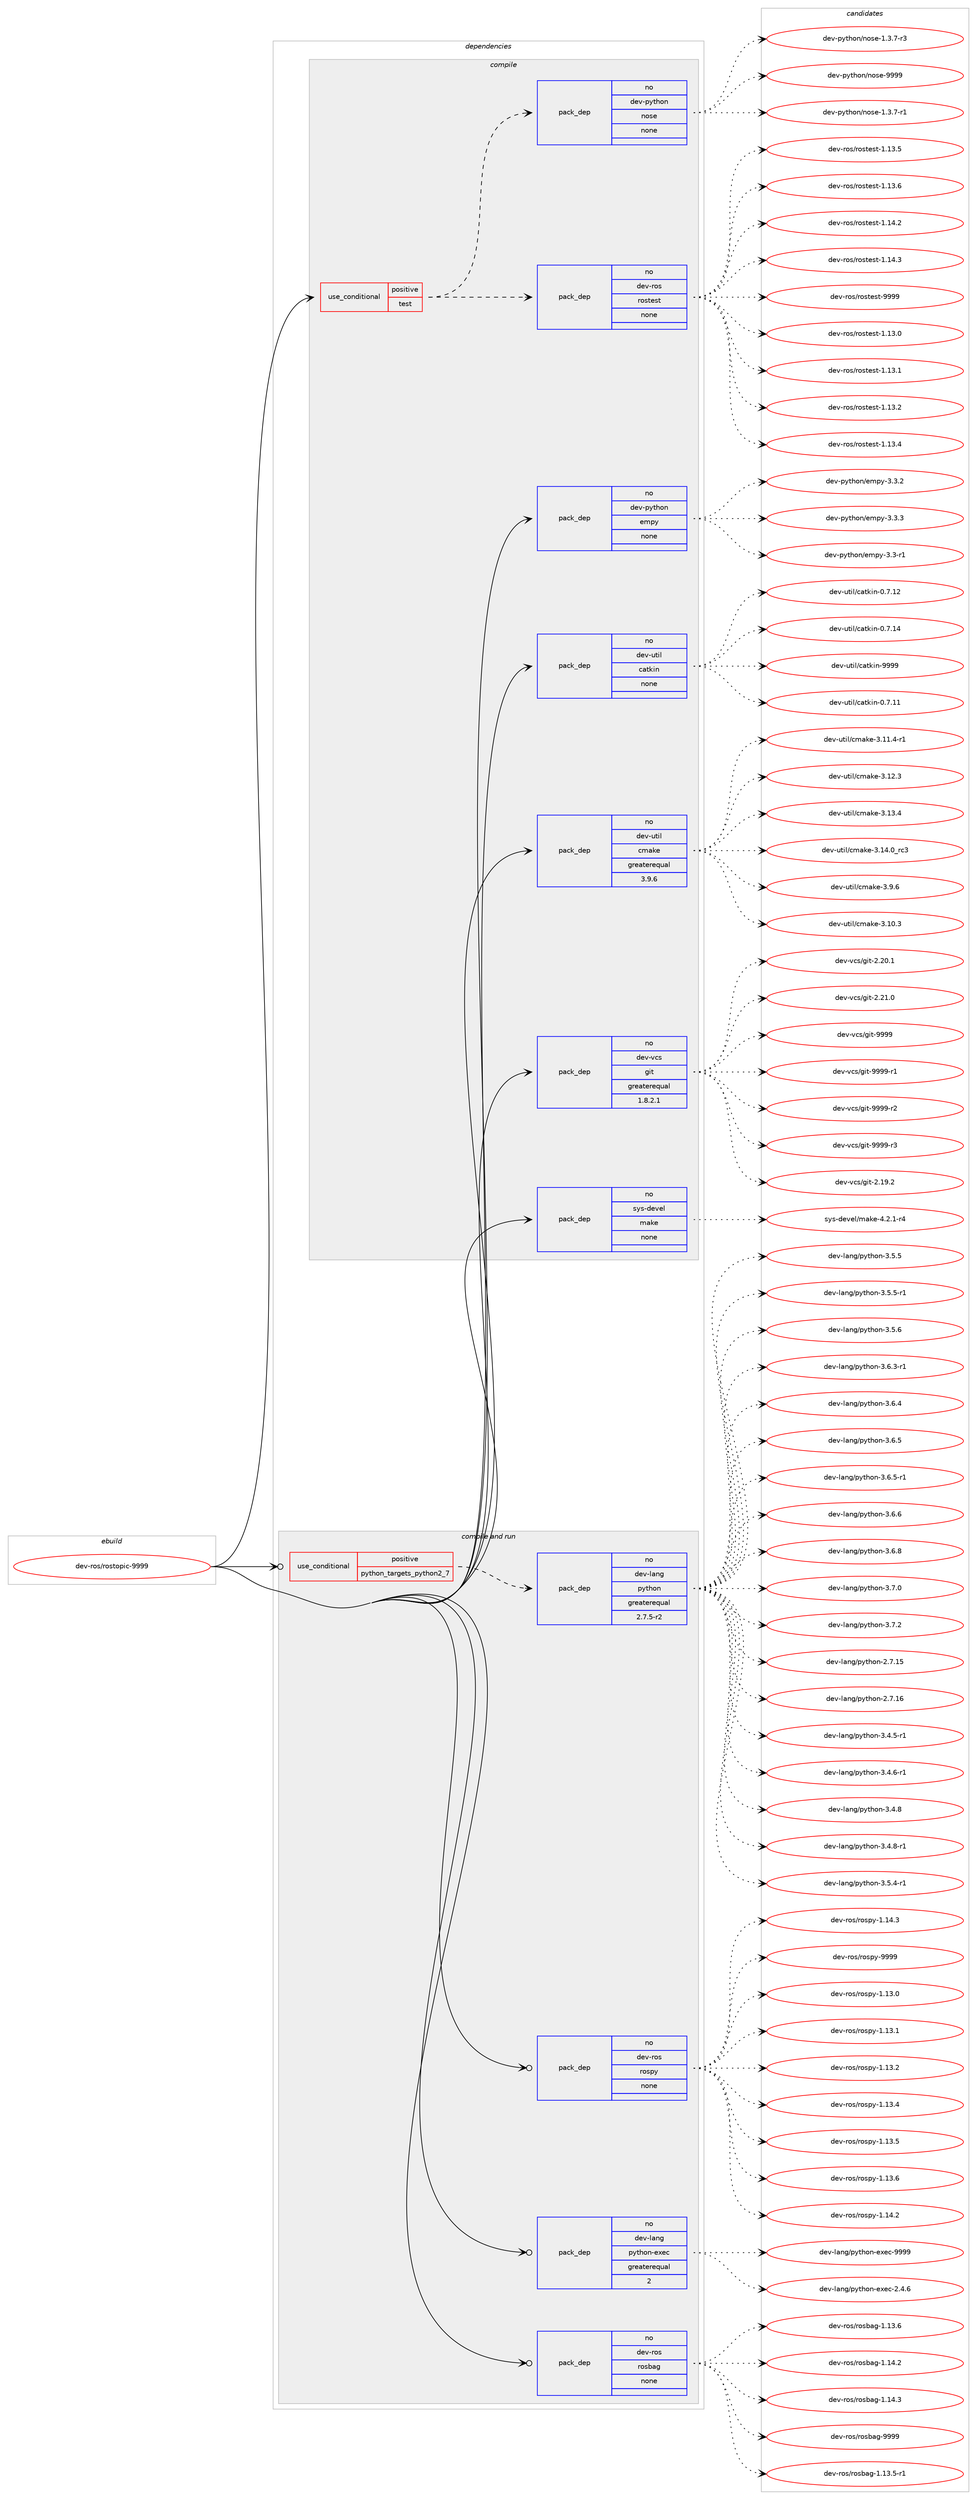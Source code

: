 digraph prolog {

# *************
# Graph options
# *************

newrank=true;
concentrate=true;
compound=true;
graph [rankdir=LR,fontname=Helvetica,fontsize=10,ranksep=1.5];#, ranksep=2.5, nodesep=0.2];
edge  [arrowhead=vee];
node  [fontname=Helvetica,fontsize=10];

# **********
# The ebuild
# **********

subgraph cluster_leftcol {
color=gray;
rank=same;
label=<<i>ebuild</i>>;
id [label="dev-ros/rostopic-9999", color=red, width=4, href="../dev-ros/rostopic-9999.svg"];
}

# ****************
# The dependencies
# ****************

subgraph cluster_midcol {
color=gray;
label=<<i>dependencies</i>>;
subgraph cluster_compile {
fillcolor="#eeeeee";
style=filled;
label=<<i>compile</i>>;
subgraph cond390431 {
dependency1468663 [label=<<TABLE BORDER="0" CELLBORDER="1" CELLSPACING="0" CELLPADDING="4"><TR><TD ROWSPAN="3" CELLPADDING="10">use_conditional</TD></TR><TR><TD>positive</TD></TR><TR><TD>test</TD></TR></TABLE>>, shape=none, color=red];
subgraph pack1054842 {
dependency1468664 [label=<<TABLE BORDER="0" CELLBORDER="1" CELLSPACING="0" CELLPADDING="4" WIDTH="220"><TR><TD ROWSPAN="6" CELLPADDING="30">pack_dep</TD></TR><TR><TD WIDTH="110">no</TD></TR><TR><TD>dev-ros</TD></TR><TR><TD>rostest</TD></TR><TR><TD>none</TD></TR><TR><TD></TD></TR></TABLE>>, shape=none, color=blue];
}
dependency1468663:e -> dependency1468664:w [weight=20,style="dashed",arrowhead="vee"];
subgraph pack1054843 {
dependency1468665 [label=<<TABLE BORDER="0" CELLBORDER="1" CELLSPACING="0" CELLPADDING="4" WIDTH="220"><TR><TD ROWSPAN="6" CELLPADDING="30">pack_dep</TD></TR><TR><TD WIDTH="110">no</TD></TR><TR><TD>dev-python</TD></TR><TR><TD>nose</TD></TR><TR><TD>none</TD></TR><TR><TD></TD></TR></TABLE>>, shape=none, color=blue];
}
dependency1468663:e -> dependency1468665:w [weight=20,style="dashed",arrowhead="vee"];
}
id:e -> dependency1468663:w [weight=20,style="solid",arrowhead="vee"];
subgraph pack1054844 {
dependency1468666 [label=<<TABLE BORDER="0" CELLBORDER="1" CELLSPACING="0" CELLPADDING="4" WIDTH="220"><TR><TD ROWSPAN="6" CELLPADDING="30">pack_dep</TD></TR><TR><TD WIDTH="110">no</TD></TR><TR><TD>dev-python</TD></TR><TR><TD>empy</TD></TR><TR><TD>none</TD></TR><TR><TD></TD></TR></TABLE>>, shape=none, color=blue];
}
id:e -> dependency1468666:w [weight=20,style="solid",arrowhead="vee"];
subgraph pack1054845 {
dependency1468667 [label=<<TABLE BORDER="0" CELLBORDER="1" CELLSPACING="0" CELLPADDING="4" WIDTH="220"><TR><TD ROWSPAN="6" CELLPADDING="30">pack_dep</TD></TR><TR><TD WIDTH="110">no</TD></TR><TR><TD>dev-util</TD></TR><TR><TD>catkin</TD></TR><TR><TD>none</TD></TR><TR><TD></TD></TR></TABLE>>, shape=none, color=blue];
}
id:e -> dependency1468667:w [weight=20,style="solid",arrowhead="vee"];
subgraph pack1054846 {
dependency1468668 [label=<<TABLE BORDER="0" CELLBORDER="1" CELLSPACING="0" CELLPADDING="4" WIDTH="220"><TR><TD ROWSPAN="6" CELLPADDING="30">pack_dep</TD></TR><TR><TD WIDTH="110">no</TD></TR><TR><TD>dev-util</TD></TR><TR><TD>cmake</TD></TR><TR><TD>greaterequal</TD></TR><TR><TD>3.9.6</TD></TR></TABLE>>, shape=none, color=blue];
}
id:e -> dependency1468668:w [weight=20,style="solid",arrowhead="vee"];
subgraph pack1054847 {
dependency1468669 [label=<<TABLE BORDER="0" CELLBORDER="1" CELLSPACING="0" CELLPADDING="4" WIDTH="220"><TR><TD ROWSPAN="6" CELLPADDING="30">pack_dep</TD></TR><TR><TD WIDTH="110">no</TD></TR><TR><TD>dev-vcs</TD></TR><TR><TD>git</TD></TR><TR><TD>greaterequal</TD></TR><TR><TD>1.8.2.1</TD></TR></TABLE>>, shape=none, color=blue];
}
id:e -> dependency1468669:w [weight=20,style="solid",arrowhead="vee"];
subgraph pack1054848 {
dependency1468670 [label=<<TABLE BORDER="0" CELLBORDER="1" CELLSPACING="0" CELLPADDING="4" WIDTH="220"><TR><TD ROWSPAN="6" CELLPADDING="30">pack_dep</TD></TR><TR><TD WIDTH="110">no</TD></TR><TR><TD>sys-devel</TD></TR><TR><TD>make</TD></TR><TR><TD>none</TD></TR><TR><TD></TD></TR></TABLE>>, shape=none, color=blue];
}
id:e -> dependency1468670:w [weight=20,style="solid",arrowhead="vee"];
}
subgraph cluster_compileandrun {
fillcolor="#eeeeee";
style=filled;
label=<<i>compile and run</i>>;
subgraph cond390432 {
dependency1468671 [label=<<TABLE BORDER="0" CELLBORDER="1" CELLSPACING="0" CELLPADDING="4"><TR><TD ROWSPAN="3" CELLPADDING="10">use_conditional</TD></TR><TR><TD>positive</TD></TR><TR><TD>python_targets_python2_7</TD></TR></TABLE>>, shape=none, color=red];
subgraph pack1054849 {
dependency1468672 [label=<<TABLE BORDER="0" CELLBORDER="1" CELLSPACING="0" CELLPADDING="4" WIDTH="220"><TR><TD ROWSPAN="6" CELLPADDING="30">pack_dep</TD></TR><TR><TD WIDTH="110">no</TD></TR><TR><TD>dev-lang</TD></TR><TR><TD>python</TD></TR><TR><TD>greaterequal</TD></TR><TR><TD>2.7.5-r2</TD></TR></TABLE>>, shape=none, color=blue];
}
dependency1468671:e -> dependency1468672:w [weight=20,style="dashed",arrowhead="vee"];
}
id:e -> dependency1468671:w [weight=20,style="solid",arrowhead="odotvee"];
subgraph pack1054850 {
dependency1468673 [label=<<TABLE BORDER="0" CELLBORDER="1" CELLSPACING="0" CELLPADDING="4" WIDTH="220"><TR><TD ROWSPAN="6" CELLPADDING="30">pack_dep</TD></TR><TR><TD WIDTH="110">no</TD></TR><TR><TD>dev-lang</TD></TR><TR><TD>python-exec</TD></TR><TR><TD>greaterequal</TD></TR><TR><TD>2</TD></TR></TABLE>>, shape=none, color=blue];
}
id:e -> dependency1468673:w [weight=20,style="solid",arrowhead="odotvee"];
subgraph pack1054851 {
dependency1468674 [label=<<TABLE BORDER="0" CELLBORDER="1" CELLSPACING="0" CELLPADDING="4" WIDTH="220"><TR><TD ROWSPAN="6" CELLPADDING="30">pack_dep</TD></TR><TR><TD WIDTH="110">no</TD></TR><TR><TD>dev-ros</TD></TR><TR><TD>rosbag</TD></TR><TR><TD>none</TD></TR><TR><TD></TD></TR></TABLE>>, shape=none, color=blue];
}
id:e -> dependency1468674:w [weight=20,style="solid",arrowhead="odotvee"];
subgraph pack1054852 {
dependency1468675 [label=<<TABLE BORDER="0" CELLBORDER="1" CELLSPACING="0" CELLPADDING="4" WIDTH="220"><TR><TD ROWSPAN="6" CELLPADDING="30">pack_dep</TD></TR><TR><TD WIDTH="110">no</TD></TR><TR><TD>dev-ros</TD></TR><TR><TD>rospy</TD></TR><TR><TD>none</TD></TR><TR><TD></TD></TR></TABLE>>, shape=none, color=blue];
}
id:e -> dependency1468675:w [weight=20,style="solid",arrowhead="odotvee"];
}
subgraph cluster_run {
fillcolor="#eeeeee";
style=filled;
label=<<i>run</i>>;
}
}

# **************
# The candidates
# **************

subgraph cluster_choices {
rank=same;
color=gray;
label=<<i>candidates</i>>;

subgraph choice1054842 {
color=black;
nodesep=1;
choice100101118451141111154711411111511610111511645494649514648 [label="dev-ros/rostest-1.13.0", color=red, width=4,href="../dev-ros/rostest-1.13.0.svg"];
choice100101118451141111154711411111511610111511645494649514649 [label="dev-ros/rostest-1.13.1", color=red, width=4,href="../dev-ros/rostest-1.13.1.svg"];
choice100101118451141111154711411111511610111511645494649514650 [label="dev-ros/rostest-1.13.2", color=red, width=4,href="../dev-ros/rostest-1.13.2.svg"];
choice100101118451141111154711411111511610111511645494649514652 [label="dev-ros/rostest-1.13.4", color=red, width=4,href="../dev-ros/rostest-1.13.4.svg"];
choice100101118451141111154711411111511610111511645494649514653 [label="dev-ros/rostest-1.13.5", color=red, width=4,href="../dev-ros/rostest-1.13.5.svg"];
choice100101118451141111154711411111511610111511645494649514654 [label="dev-ros/rostest-1.13.6", color=red, width=4,href="../dev-ros/rostest-1.13.6.svg"];
choice100101118451141111154711411111511610111511645494649524650 [label="dev-ros/rostest-1.14.2", color=red, width=4,href="../dev-ros/rostest-1.14.2.svg"];
choice100101118451141111154711411111511610111511645494649524651 [label="dev-ros/rostest-1.14.3", color=red, width=4,href="../dev-ros/rostest-1.14.3.svg"];
choice10010111845114111115471141111151161011151164557575757 [label="dev-ros/rostest-9999", color=red, width=4,href="../dev-ros/rostest-9999.svg"];
dependency1468664:e -> choice100101118451141111154711411111511610111511645494649514648:w [style=dotted,weight="100"];
dependency1468664:e -> choice100101118451141111154711411111511610111511645494649514649:w [style=dotted,weight="100"];
dependency1468664:e -> choice100101118451141111154711411111511610111511645494649514650:w [style=dotted,weight="100"];
dependency1468664:e -> choice100101118451141111154711411111511610111511645494649514652:w [style=dotted,weight="100"];
dependency1468664:e -> choice100101118451141111154711411111511610111511645494649514653:w [style=dotted,weight="100"];
dependency1468664:e -> choice100101118451141111154711411111511610111511645494649514654:w [style=dotted,weight="100"];
dependency1468664:e -> choice100101118451141111154711411111511610111511645494649524650:w [style=dotted,weight="100"];
dependency1468664:e -> choice100101118451141111154711411111511610111511645494649524651:w [style=dotted,weight="100"];
dependency1468664:e -> choice10010111845114111115471141111151161011151164557575757:w [style=dotted,weight="100"];
}
subgraph choice1054843 {
color=black;
nodesep=1;
choice10010111845112121116104111110471101111151014549465146554511449 [label="dev-python/nose-1.3.7-r1", color=red, width=4,href="../dev-python/nose-1.3.7-r1.svg"];
choice10010111845112121116104111110471101111151014549465146554511451 [label="dev-python/nose-1.3.7-r3", color=red, width=4,href="../dev-python/nose-1.3.7-r3.svg"];
choice10010111845112121116104111110471101111151014557575757 [label="dev-python/nose-9999", color=red, width=4,href="../dev-python/nose-9999.svg"];
dependency1468665:e -> choice10010111845112121116104111110471101111151014549465146554511449:w [style=dotted,weight="100"];
dependency1468665:e -> choice10010111845112121116104111110471101111151014549465146554511451:w [style=dotted,weight="100"];
dependency1468665:e -> choice10010111845112121116104111110471101111151014557575757:w [style=dotted,weight="100"];
}
subgraph choice1054844 {
color=black;
nodesep=1;
choice1001011184511212111610411111047101109112121455146514511449 [label="dev-python/empy-3.3-r1", color=red, width=4,href="../dev-python/empy-3.3-r1.svg"];
choice1001011184511212111610411111047101109112121455146514650 [label="dev-python/empy-3.3.2", color=red, width=4,href="../dev-python/empy-3.3.2.svg"];
choice1001011184511212111610411111047101109112121455146514651 [label="dev-python/empy-3.3.3", color=red, width=4,href="../dev-python/empy-3.3.3.svg"];
dependency1468666:e -> choice1001011184511212111610411111047101109112121455146514511449:w [style=dotted,weight="100"];
dependency1468666:e -> choice1001011184511212111610411111047101109112121455146514650:w [style=dotted,weight="100"];
dependency1468666:e -> choice1001011184511212111610411111047101109112121455146514651:w [style=dotted,weight="100"];
}
subgraph choice1054845 {
color=black;
nodesep=1;
choice1001011184511711610510847999711610710511045484655464949 [label="dev-util/catkin-0.7.11", color=red, width=4,href="../dev-util/catkin-0.7.11.svg"];
choice1001011184511711610510847999711610710511045484655464950 [label="dev-util/catkin-0.7.12", color=red, width=4,href="../dev-util/catkin-0.7.12.svg"];
choice1001011184511711610510847999711610710511045484655464952 [label="dev-util/catkin-0.7.14", color=red, width=4,href="../dev-util/catkin-0.7.14.svg"];
choice100101118451171161051084799971161071051104557575757 [label="dev-util/catkin-9999", color=red, width=4,href="../dev-util/catkin-9999.svg"];
dependency1468667:e -> choice1001011184511711610510847999711610710511045484655464949:w [style=dotted,weight="100"];
dependency1468667:e -> choice1001011184511711610510847999711610710511045484655464950:w [style=dotted,weight="100"];
dependency1468667:e -> choice1001011184511711610510847999711610710511045484655464952:w [style=dotted,weight="100"];
dependency1468667:e -> choice100101118451171161051084799971161071051104557575757:w [style=dotted,weight="100"];
}
subgraph choice1054846 {
color=black;
nodesep=1;
choice1001011184511711610510847991099710710145514649484651 [label="dev-util/cmake-3.10.3", color=red, width=4,href="../dev-util/cmake-3.10.3.svg"];
choice10010111845117116105108479910997107101455146494946524511449 [label="dev-util/cmake-3.11.4-r1", color=red, width=4,href="../dev-util/cmake-3.11.4-r1.svg"];
choice1001011184511711610510847991099710710145514649504651 [label="dev-util/cmake-3.12.3", color=red, width=4,href="../dev-util/cmake-3.12.3.svg"];
choice1001011184511711610510847991099710710145514649514652 [label="dev-util/cmake-3.13.4", color=red, width=4,href="../dev-util/cmake-3.13.4.svg"];
choice1001011184511711610510847991099710710145514649524648951149951 [label="dev-util/cmake-3.14.0_rc3", color=red, width=4,href="../dev-util/cmake-3.14.0_rc3.svg"];
choice10010111845117116105108479910997107101455146574654 [label="dev-util/cmake-3.9.6", color=red, width=4,href="../dev-util/cmake-3.9.6.svg"];
dependency1468668:e -> choice1001011184511711610510847991099710710145514649484651:w [style=dotted,weight="100"];
dependency1468668:e -> choice10010111845117116105108479910997107101455146494946524511449:w [style=dotted,weight="100"];
dependency1468668:e -> choice1001011184511711610510847991099710710145514649504651:w [style=dotted,weight="100"];
dependency1468668:e -> choice1001011184511711610510847991099710710145514649514652:w [style=dotted,weight="100"];
dependency1468668:e -> choice1001011184511711610510847991099710710145514649524648951149951:w [style=dotted,weight="100"];
dependency1468668:e -> choice10010111845117116105108479910997107101455146574654:w [style=dotted,weight="100"];
}
subgraph choice1054847 {
color=black;
nodesep=1;
choice10010111845118991154710310511645504649574650 [label="dev-vcs/git-2.19.2", color=red, width=4,href="../dev-vcs/git-2.19.2.svg"];
choice10010111845118991154710310511645504650484649 [label="dev-vcs/git-2.20.1", color=red, width=4,href="../dev-vcs/git-2.20.1.svg"];
choice10010111845118991154710310511645504650494648 [label="dev-vcs/git-2.21.0", color=red, width=4,href="../dev-vcs/git-2.21.0.svg"];
choice1001011184511899115471031051164557575757 [label="dev-vcs/git-9999", color=red, width=4,href="../dev-vcs/git-9999.svg"];
choice10010111845118991154710310511645575757574511449 [label="dev-vcs/git-9999-r1", color=red, width=4,href="../dev-vcs/git-9999-r1.svg"];
choice10010111845118991154710310511645575757574511450 [label="dev-vcs/git-9999-r2", color=red, width=4,href="../dev-vcs/git-9999-r2.svg"];
choice10010111845118991154710310511645575757574511451 [label="dev-vcs/git-9999-r3", color=red, width=4,href="../dev-vcs/git-9999-r3.svg"];
dependency1468669:e -> choice10010111845118991154710310511645504649574650:w [style=dotted,weight="100"];
dependency1468669:e -> choice10010111845118991154710310511645504650484649:w [style=dotted,weight="100"];
dependency1468669:e -> choice10010111845118991154710310511645504650494648:w [style=dotted,weight="100"];
dependency1468669:e -> choice1001011184511899115471031051164557575757:w [style=dotted,weight="100"];
dependency1468669:e -> choice10010111845118991154710310511645575757574511449:w [style=dotted,weight="100"];
dependency1468669:e -> choice10010111845118991154710310511645575757574511450:w [style=dotted,weight="100"];
dependency1468669:e -> choice10010111845118991154710310511645575757574511451:w [style=dotted,weight="100"];
}
subgraph choice1054848 {
color=black;
nodesep=1;
choice1151211154510010111810110847109971071014552465046494511452 [label="sys-devel/make-4.2.1-r4", color=red, width=4,href="../sys-devel/make-4.2.1-r4.svg"];
dependency1468670:e -> choice1151211154510010111810110847109971071014552465046494511452:w [style=dotted,weight="100"];
}
subgraph choice1054849 {
color=black;
nodesep=1;
choice10010111845108971101034711212111610411111045504655464953 [label="dev-lang/python-2.7.15", color=red, width=4,href="../dev-lang/python-2.7.15.svg"];
choice10010111845108971101034711212111610411111045504655464954 [label="dev-lang/python-2.7.16", color=red, width=4,href="../dev-lang/python-2.7.16.svg"];
choice1001011184510897110103471121211161041111104551465246534511449 [label="dev-lang/python-3.4.5-r1", color=red, width=4,href="../dev-lang/python-3.4.5-r1.svg"];
choice1001011184510897110103471121211161041111104551465246544511449 [label="dev-lang/python-3.4.6-r1", color=red, width=4,href="../dev-lang/python-3.4.6-r1.svg"];
choice100101118451089711010347112121116104111110455146524656 [label="dev-lang/python-3.4.8", color=red, width=4,href="../dev-lang/python-3.4.8.svg"];
choice1001011184510897110103471121211161041111104551465246564511449 [label="dev-lang/python-3.4.8-r1", color=red, width=4,href="../dev-lang/python-3.4.8-r1.svg"];
choice1001011184510897110103471121211161041111104551465346524511449 [label="dev-lang/python-3.5.4-r1", color=red, width=4,href="../dev-lang/python-3.5.4-r1.svg"];
choice100101118451089711010347112121116104111110455146534653 [label="dev-lang/python-3.5.5", color=red, width=4,href="../dev-lang/python-3.5.5.svg"];
choice1001011184510897110103471121211161041111104551465346534511449 [label="dev-lang/python-3.5.5-r1", color=red, width=4,href="../dev-lang/python-3.5.5-r1.svg"];
choice100101118451089711010347112121116104111110455146534654 [label="dev-lang/python-3.5.6", color=red, width=4,href="../dev-lang/python-3.5.6.svg"];
choice1001011184510897110103471121211161041111104551465446514511449 [label="dev-lang/python-3.6.3-r1", color=red, width=4,href="../dev-lang/python-3.6.3-r1.svg"];
choice100101118451089711010347112121116104111110455146544652 [label="dev-lang/python-3.6.4", color=red, width=4,href="../dev-lang/python-3.6.4.svg"];
choice100101118451089711010347112121116104111110455146544653 [label="dev-lang/python-3.6.5", color=red, width=4,href="../dev-lang/python-3.6.5.svg"];
choice1001011184510897110103471121211161041111104551465446534511449 [label="dev-lang/python-3.6.5-r1", color=red, width=4,href="../dev-lang/python-3.6.5-r1.svg"];
choice100101118451089711010347112121116104111110455146544654 [label="dev-lang/python-3.6.6", color=red, width=4,href="../dev-lang/python-3.6.6.svg"];
choice100101118451089711010347112121116104111110455146544656 [label="dev-lang/python-3.6.8", color=red, width=4,href="../dev-lang/python-3.6.8.svg"];
choice100101118451089711010347112121116104111110455146554648 [label="dev-lang/python-3.7.0", color=red, width=4,href="../dev-lang/python-3.7.0.svg"];
choice100101118451089711010347112121116104111110455146554650 [label="dev-lang/python-3.7.2", color=red, width=4,href="../dev-lang/python-3.7.2.svg"];
dependency1468672:e -> choice10010111845108971101034711212111610411111045504655464953:w [style=dotted,weight="100"];
dependency1468672:e -> choice10010111845108971101034711212111610411111045504655464954:w [style=dotted,weight="100"];
dependency1468672:e -> choice1001011184510897110103471121211161041111104551465246534511449:w [style=dotted,weight="100"];
dependency1468672:e -> choice1001011184510897110103471121211161041111104551465246544511449:w [style=dotted,weight="100"];
dependency1468672:e -> choice100101118451089711010347112121116104111110455146524656:w [style=dotted,weight="100"];
dependency1468672:e -> choice1001011184510897110103471121211161041111104551465246564511449:w [style=dotted,weight="100"];
dependency1468672:e -> choice1001011184510897110103471121211161041111104551465346524511449:w [style=dotted,weight="100"];
dependency1468672:e -> choice100101118451089711010347112121116104111110455146534653:w [style=dotted,weight="100"];
dependency1468672:e -> choice1001011184510897110103471121211161041111104551465346534511449:w [style=dotted,weight="100"];
dependency1468672:e -> choice100101118451089711010347112121116104111110455146534654:w [style=dotted,weight="100"];
dependency1468672:e -> choice1001011184510897110103471121211161041111104551465446514511449:w [style=dotted,weight="100"];
dependency1468672:e -> choice100101118451089711010347112121116104111110455146544652:w [style=dotted,weight="100"];
dependency1468672:e -> choice100101118451089711010347112121116104111110455146544653:w [style=dotted,weight="100"];
dependency1468672:e -> choice1001011184510897110103471121211161041111104551465446534511449:w [style=dotted,weight="100"];
dependency1468672:e -> choice100101118451089711010347112121116104111110455146544654:w [style=dotted,weight="100"];
dependency1468672:e -> choice100101118451089711010347112121116104111110455146544656:w [style=dotted,weight="100"];
dependency1468672:e -> choice100101118451089711010347112121116104111110455146554648:w [style=dotted,weight="100"];
dependency1468672:e -> choice100101118451089711010347112121116104111110455146554650:w [style=dotted,weight="100"];
}
subgraph choice1054850 {
color=black;
nodesep=1;
choice1001011184510897110103471121211161041111104510112010199455046524654 [label="dev-lang/python-exec-2.4.6", color=red, width=4,href="../dev-lang/python-exec-2.4.6.svg"];
choice10010111845108971101034711212111610411111045101120101994557575757 [label="dev-lang/python-exec-9999", color=red, width=4,href="../dev-lang/python-exec-9999.svg"];
dependency1468673:e -> choice1001011184510897110103471121211161041111104510112010199455046524654:w [style=dotted,weight="100"];
dependency1468673:e -> choice10010111845108971101034711212111610411111045101120101994557575757:w [style=dotted,weight="100"];
}
subgraph choice1054851 {
color=black;
nodesep=1;
choice10010111845114111115471141111159897103454946495146534511449 [label="dev-ros/rosbag-1.13.5-r1", color=red, width=4,href="../dev-ros/rosbag-1.13.5-r1.svg"];
choice1001011184511411111547114111115989710345494649514654 [label="dev-ros/rosbag-1.13.6", color=red, width=4,href="../dev-ros/rosbag-1.13.6.svg"];
choice1001011184511411111547114111115989710345494649524650 [label="dev-ros/rosbag-1.14.2", color=red, width=4,href="../dev-ros/rosbag-1.14.2.svg"];
choice1001011184511411111547114111115989710345494649524651 [label="dev-ros/rosbag-1.14.3", color=red, width=4,href="../dev-ros/rosbag-1.14.3.svg"];
choice100101118451141111154711411111598971034557575757 [label="dev-ros/rosbag-9999", color=red, width=4,href="../dev-ros/rosbag-9999.svg"];
dependency1468674:e -> choice10010111845114111115471141111159897103454946495146534511449:w [style=dotted,weight="100"];
dependency1468674:e -> choice1001011184511411111547114111115989710345494649514654:w [style=dotted,weight="100"];
dependency1468674:e -> choice1001011184511411111547114111115989710345494649524650:w [style=dotted,weight="100"];
dependency1468674:e -> choice1001011184511411111547114111115989710345494649524651:w [style=dotted,weight="100"];
dependency1468674:e -> choice100101118451141111154711411111598971034557575757:w [style=dotted,weight="100"];
}
subgraph choice1054852 {
color=black;
nodesep=1;
choice100101118451141111154711411111511212145494649514648 [label="dev-ros/rospy-1.13.0", color=red, width=4,href="../dev-ros/rospy-1.13.0.svg"];
choice100101118451141111154711411111511212145494649514649 [label="dev-ros/rospy-1.13.1", color=red, width=4,href="../dev-ros/rospy-1.13.1.svg"];
choice100101118451141111154711411111511212145494649514650 [label="dev-ros/rospy-1.13.2", color=red, width=4,href="../dev-ros/rospy-1.13.2.svg"];
choice100101118451141111154711411111511212145494649514652 [label="dev-ros/rospy-1.13.4", color=red, width=4,href="../dev-ros/rospy-1.13.4.svg"];
choice100101118451141111154711411111511212145494649514653 [label="dev-ros/rospy-1.13.5", color=red, width=4,href="../dev-ros/rospy-1.13.5.svg"];
choice100101118451141111154711411111511212145494649514654 [label="dev-ros/rospy-1.13.6", color=red, width=4,href="../dev-ros/rospy-1.13.6.svg"];
choice100101118451141111154711411111511212145494649524650 [label="dev-ros/rospy-1.14.2", color=red, width=4,href="../dev-ros/rospy-1.14.2.svg"];
choice100101118451141111154711411111511212145494649524651 [label="dev-ros/rospy-1.14.3", color=red, width=4,href="../dev-ros/rospy-1.14.3.svg"];
choice10010111845114111115471141111151121214557575757 [label="dev-ros/rospy-9999", color=red, width=4,href="../dev-ros/rospy-9999.svg"];
dependency1468675:e -> choice100101118451141111154711411111511212145494649514648:w [style=dotted,weight="100"];
dependency1468675:e -> choice100101118451141111154711411111511212145494649514649:w [style=dotted,weight="100"];
dependency1468675:e -> choice100101118451141111154711411111511212145494649514650:w [style=dotted,weight="100"];
dependency1468675:e -> choice100101118451141111154711411111511212145494649514652:w [style=dotted,weight="100"];
dependency1468675:e -> choice100101118451141111154711411111511212145494649514653:w [style=dotted,weight="100"];
dependency1468675:e -> choice100101118451141111154711411111511212145494649514654:w [style=dotted,weight="100"];
dependency1468675:e -> choice100101118451141111154711411111511212145494649524650:w [style=dotted,weight="100"];
dependency1468675:e -> choice100101118451141111154711411111511212145494649524651:w [style=dotted,weight="100"];
dependency1468675:e -> choice10010111845114111115471141111151121214557575757:w [style=dotted,weight="100"];
}
}

}

